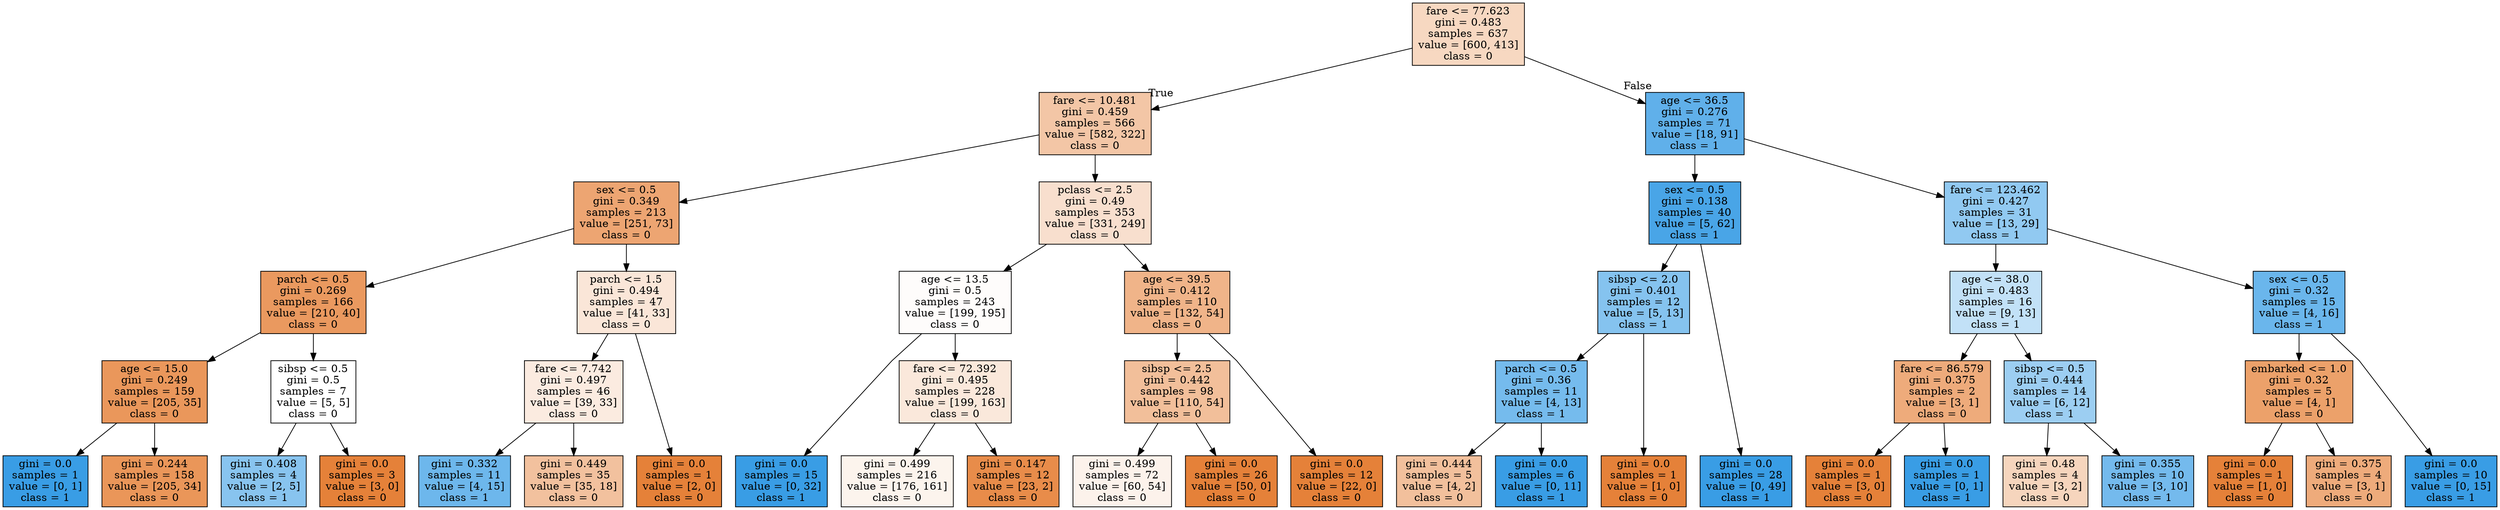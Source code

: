 digraph Tree {
node [shape=box, style="filled", color="black"] ;
graph [ranksep=equally, splines=polyline] ;
0 [label="fare <= 77.623\ngini = 0.483\nsamples = 637\nvalue = [600, 413]\nclass = 0", fillcolor="#e581394f"] ;
1 [label="fare <= 10.481\ngini = 0.459\nsamples = 566\nvalue = [582, 322]\nclass = 0", fillcolor="#e5813972"] ;
0 -> 1 [labeldistance=2.5, labelangle=45, headlabel="True"] ;
2 [label="sex <= 0.5\ngini = 0.349\nsamples = 213\nvalue = [251, 73]\nclass = 0", fillcolor="#e58139b5"] ;
1 -> 2 ;
3 [label="parch <= 0.5\ngini = 0.269\nsamples = 166\nvalue = [210, 40]\nclass = 0", fillcolor="#e58139ce"] ;
2 -> 3 ;
4 [label="age <= 15.0\ngini = 0.249\nsamples = 159\nvalue = [205, 35]\nclass = 0", fillcolor="#e58139d3"] ;
3 -> 4 ;
5 [label="gini = 0.0\nsamples = 1\nvalue = [0, 1]\nclass = 1", fillcolor="#399de5ff"] ;
4 -> 5 ;
6 [label="gini = 0.244\nsamples = 158\nvalue = [205, 34]\nclass = 0", fillcolor="#e58139d5"] ;
4 -> 6 ;
7 [label="sibsp <= 0.5\ngini = 0.5\nsamples = 7\nvalue = [5, 5]\nclass = 0", fillcolor="#e5813900"] ;
3 -> 7 ;
8 [label="gini = 0.408\nsamples = 4\nvalue = [2, 5]\nclass = 1", fillcolor="#399de599"] ;
7 -> 8 ;
9 [label="gini = 0.0\nsamples = 3\nvalue = [3, 0]\nclass = 0", fillcolor="#e58139ff"] ;
7 -> 9 ;
10 [label="parch <= 1.5\ngini = 0.494\nsamples = 47\nvalue = [41, 33]\nclass = 0", fillcolor="#e5813932"] ;
2 -> 10 ;
11 [label="fare <= 7.742\ngini = 0.497\nsamples = 46\nvalue = [39, 33]\nclass = 0", fillcolor="#e5813927"] ;
10 -> 11 ;
12 [label="gini = 0.332\nsamples = 11\nvalue = [4, 15]\nclass = 1", fillcolor="#399de5bb"] ;
11 -> 12 ;
13 [label="gini = 0.449\nsamples = 35\nvalue = [35, 18]\nclass = 0", fillcolor="#e581397c"] ;
11 -> 13 ;
14 [label="gini = 0.0\nsamples = 1\nvalue = [2, 0]\nclass = 0", fillcolor="#e58139ff"] ;
10 -> 14 ;
15 [label="pclass <= 2.5\ngini = 0.49\nsamples = 353\nvalue = [331, 249]\nclass = 0", fillcolor="#e581393f"] ;
1 -> 15 ;
16 [label="age <= 13.5\ngini = 0.5\nsamples = 243\nvalue = [199, 195]\nclass = 0", fillcolor="#e5813905"] ;
15 -> 16 ;
17 [label="gini = 0.0\nsamples = 15\nvalue = [0, 32]\nclass = 1", fillcolor="#399de5ff"] ;
16 -> 17 ;
18 [label="fare <= 72.392\ngini = 0.495\nsamples = 228\nvalue = [199, 163]\nclass = 0", fillcolor="#e581392e"] ;
16 -> 18 ;
19 [label="gini = 0.499\nsamples = 216\nvalue = [176, 161]\nclass = 0", fillcolor="#e5813916"] ;
18 -> 19 ;
20 [label="gini = 0.147\nsamples = 12\nvalue = [23, 2]\nclass = 0", fillcolor="#e58139e9"] ;
18 -> 20 ;
21 [label="age <= 39.5\ngini = 0.412\nsamples = 110\nvalue = [132, 54]\nclass = 0", fillcolor="#e5813997"] ;
15 -> 21 ;
22 [label="sibsp <= 2.5\ngini = 0.442\nsamples = 98\nvalue = [110, 54]\nclass = 0", fillcolor="#e5813982"] ;
21 -> 22 ;
23 [label="gini = 0.499\nsamples = 72\nvalue = [60, 54]\nclass = 0", fillcolor="#e5813919"] ;
22 -> 23 ;
24 [label="gini = 0.0\nsamples = 26\nvalue = [50, 0]\nclass = 0", fillcolor="#e58139ff"] ;
22 -> 24 ;
25 [label="gini = 0.0\nsamples = 12\nvalue = [22, 0]\nclass = 0", fillcolor="#e58139ff"] ;
21 -> 25 ;
26 [label="age <= 36.5\ngini = 0.276\nsamples = 71\nvalue = [18, 91]\nclass = 1", fillcolor="#399de5cd"] ;
0 -> 26 [labeldistance=2.5, labelangle=-45, headlabel="False"] ;
27 [label="sex <= 0.5\ngini = 0.138\nsamples = 40\nvalue = [5, 62]\nclass = 1", fillcolor="#399de5ea"] ;
26 -> 27 ;
28 [label="sibsp <= 2.0\ngini = 0.401\nsamples = 12\nvalue = [5, 13]\nclass = 1", fillcolor="#399de59d"] ;
27 -> 28 ;
29 [label="parch <= 0.5\ngini = 0.36\nsamples = 11\nvalue = [4, 13]\nclass = 1", fillcolor="#399de5b1"] ;
28 -> 29 ;
30 [label="gini = 0.444\nsamples = 5\nvalue = [4, 2]\nclass = 0", fillcolor="#e581397f"] ;
29 -> 30 ;
31 [label="gini = 0.0\nsamples = 6\nvalue = [0, 11]\nclass = 1", fillcolor="#399de5ff"] ;
29 -> 31 ;
32 [label="gini = 0.0\nsamples = 1\nvalue = [1, 0]\nclass = 0", fillcolor="#e58139ff"] ;
28 -> 32 ;
33 [label="gini = 0.0\nsamples = 28\nvalue = [0, 49]\nclass = 1", fillcolor="#399de5ff"] ;
27 -> 33 ;
34 [label="fare <= 123.462\ngini = 0.427\nsamples = 31\nvalue = [13, 29]\nclass = 1", fillcolor="#399de58d"] ;
26 -> 34 ;
35 [label="age <= 38.0\ngini = 0.483\nsamples = 16\nvalue = [9, 13]\nclass = 1", fillcolor="#399de54e"] ;
34 -> 35 ;
36 [label="fare <= 86.579\ngini = 0.375\nsamples = 2\nvalue = [3, 1]\nclass = 0", fillcolor="#e58139aa"] ;
35 -> 36 ;
37 [label="gini = 0.0\nsamples = 1\nvalue = [3, 0]\nclass = 0", fillcolor="#e58139ff"] ;
36 -> 37 ;
38 [label="gini = 0.0\nsamples = 1\nvalue = [0, 1]\nclass = 1", fillcolor="#399de5ff"] ;
36 -> 38 ;
39 [label="sibsp <= 0.5\ngini = 0.444\nsamples = 14\nvalue = [6, 12]\nclass = 1", fillcolor="#399de57f"] ;
35 -> 39 ;
40 [label="gini = 0.48\nsamples = 4\nvalue = [3, 2]\nclass = 0", fillcolor="#e5813955"] ;
39 -> 40 ;
41 [label="gini = 0.355\nsamples = 10\nvalue = [3, 10]\nclass = 1", fillcolor="#399de5b3"] ;
39 -> 41 ;
42 [label="sex <= 0.5\ngini = 0.32\nsamples = 15\nvalue = [4, 16]\nclass = 1", fillcolor="#399de5bf"] ;
34 -> 42 ;
43 [label="embarked <= 1.0\ngini = 0.32\nsamples = 5\nvalue = [4, 1]\nclass = 0", fillcolor="#e58139bf"] ;
42 -> 43 ;
44 [label="gini = 0.0\nsamples = 1\nvalue = [1, 0]\nclass = 0", fillcolor="#e58139ff"] ;
43 -> 44 ;
45 [label="gini = 0.375\nsamples = 4\nvalue = [3, 1]\nclass = 0", fillcolor="#e58139aa"] ;
43 -> 45 ;
46 [label="gini = 0.0\nsamples = 10\nvalue = [0, 15]\nclass = 1", fillcolor="#399de5ff"] ;
42 -> 46 ;
{rank=same ; 0} ;
{rank=same ; 1; 26} ;
{rank=same ; 2; 15; 27; 34} ;
{rank=same ; 3; 10; 16; 21; 28; 35; 42} ;
{rank=same ; 4; 7; 11; 18; 22; 29; 36; 39; 43} ;
{rank=same ; 5; 6; 8; 9; 12; 13; 14; 17; 19; 20; 23; 24; 25; 30; 31; 32; 33; 37; 38; 40; 41; 44; 45; 46} ;
}